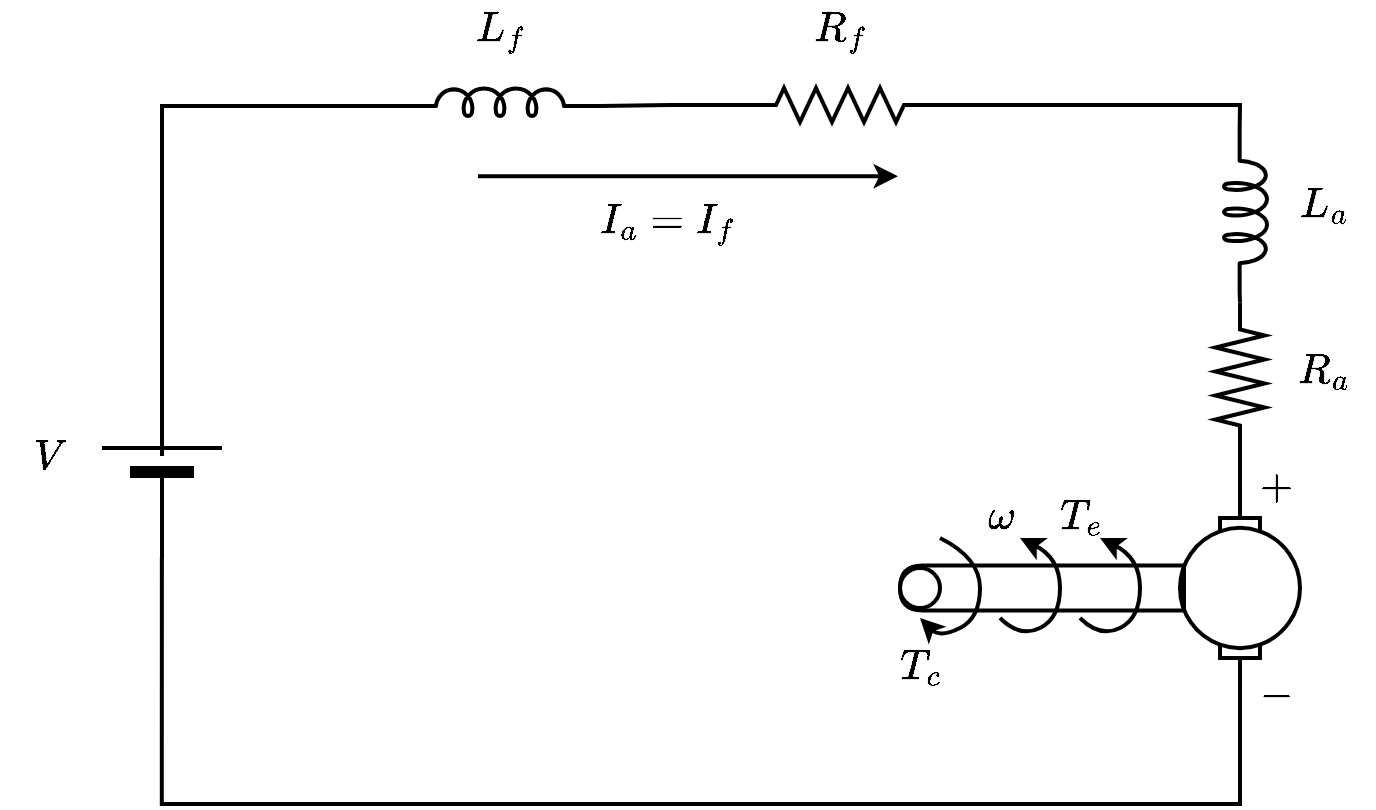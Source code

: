 <mxfile version="21.6.5" type="github">
  <diagram name="Page-1" id="xHoJqprVVUahzgXB5t3A">
    <mxGraphModel dx="1600" dy="1171" grid="1" gridSize="10" guides="1" tooltips="1" connect="1" arrows="1" fold="1" page="1" pageScale="1" pageWidth="413" pageHeight="291" math="1" shadow="0">
      <root>
        <mxCell id="0" />
        <mxCell id="1" parent="0" />
        <mxCell id="6Jah6KSldDa7oSD2TOF_-5" value="" style="shape=delay;whiteSpace=wrap;html=1;rotation=-180;strokeColor=default;fontColor=default;strokeWidth=2;" parent="1" vertex="1">
          <mxGeometry x="726" y="242.75" width="142" height="22.5" as="geometry" />
        </mxCell>
        <mxCell id="MJRBo0qhkyK9fX0G-ZfJ-2" value="" style="pointerEvents=1;verticalLabelPosition=bottom;shadow=0;dashed=0;align=center;html=1;verticalAlign=top;shape=mxgraph.electrical.inductors.inductor_5;strokeColor=default;fontColor=default;strokeWidth=2;" parent="1" vertex="1">
          <mxGeometry x="476" y="4" width="100" height="14" as="geometry" />
        </mxCell>
        <mxCell id="6Jah6KSldDa7oSD2TOF_-38" style="edgeStyle=orthogonalEdgeStyle;rounded=0;orthogonalLoop=1;jettySize=auto;html=1;entryX=1;entryY=0.5;entryDx=0;entryDy=0;entryPerimeter=0;endArrow=none;endFill=0;strokeColor=default;exitX=0.006;exitY=0.499;exitDx=0;exitDy=0;exitPerimeter=0;fontColor=default;strokeWidth=2;" parent="1" source="MJRBo0qhkyK9fX0G-ZfJ-3" target="MJRBo0qhkyK9fX0G-ZfJ-1" edge="1">
          <mxGeometry relative="1" as="geometry">
            <mxPoint x="357" y="248" as="sourcePoint" />
            <mxPoint x="888.5" y="320.5" as="targetPoint" />
            <Array as="points">
              <mxPoint x="357" y="362" />
              <mxPoint x="896" y="362" />
            </Array>
          </mxGeometry>
        </mxCell>
        <mxCell id="6NW6Cq5ivYkny11vjO7k-6" style="edgeStyle=orthogonalEdgeStyle;rounded=0;orthogonalLoop=1;jettySize=auto;html=1;entryX=0;entryY=0.645;entryDx=0;entryDy=0;entryPerimeter=0;strokeWidth=2;endArrow=none;endFill=0;" edge="1" parent="1" target="MJRBo0qhkyK9fX0G-ZfJ-2">
          <mxGeometry relative="1" as="geometry">
            <mxPoint x="357" y="188.0" as="sourcePoint" />
            <Array as="points">
              <mxPoint x="357" y="13" />
            </Array>
          </mxGeometry>
        </mxCell>
        <mxCell id="MJRBo0qhkyK9fX0G-ZfJ-3" value="" style="verticalLabelPosition=bottom;shadow=0;dashed=0;align=center;fillColor=strokeColor;html=1;verticalAlign=top;strokeWidth=2;shape=mxgraph.electrical.miscellaneous.monocell_battery;rotation=-90;strokeColor=default;fontColor=default;" parent="1" vertex="1">
          <mxGeometry x="307" y="159" width="100" height="60" as="geometry" />
        </mxCell>
        <UserObject label="&lt;font style=&quot;font-size: 18px;&quot;&gt;\(I_{a} = I_{f}&lt;br&gt;\)&lt;/font&gt;" placeholders="1" name="Variable" id="MJRBo0qhkyK9fX0G-ZfJ-20">
          <mxCell style="text;html=1;strokeColor=none;fillColor=none;align=center;verticalAlign=middle;whiteSpace=wrap;overflow=hidden;fontColor=default;strokeWidth=2;" parent="1" vertex="1">
            <mxGeometry x="519.75" y="56.2" width="180" height="30" as="geometry" />
          </mxCell>
        </UserObject>
        <UserObject label="&lt;font style=&quot;font-size: 18px;&quot;&gt;\(R_{a}\)&lt;/font&gt;" placeholders="1" name="Variable" id="MJRBo0qhkyK9fX0G-ZfJ-21">
          <mxCell style="text;html=1;strokeColor=none;fillColor=none;align=center;verticalAlign=middle;whiteSpace=wrap;overflow=hidden;fontColor=default;strokeWidth=2;" parent="1" vertex="1">
            <mxGeometry x="913" y="131" width="50" height="30" as="geometry" />
          </mxCell>
        </UserObject>
        <UserObject label="&lt;font style=&quot;font-size: 18px;&quot;&gt;\(V\)&lt;/font&gt;" placeholders="1" name="Variable" id="MJRBo0qhkyK9fX0G-ZfJ-22">
          <mxCell style="text;html=1;strokeColor=none;fillColor=none;align=center;verticalAlign=middle;whiteSpace=wrap;overflow=hidden;fontColor=default;strokeWidth=2;" parent="1" vertex="1">
            <mxGeometry x="276" y="174" width="50" height="30" as="geometry" />
          </mxCell>
        </UserObject>
        <UserObject label="&lt;font style=&quot;font-size: 18px;&quot;&gt;\(+\)&lt;/font&gt;" placeholders="1" name="Variable" id="MJRBo0qhkyK9fX0G-ZfJ-23">
          <mxCell style="text;html=1;strokeColor=none;fillColor=none;align=center;verticalAlign=middle;whiteSpace=wrap;overflow=hidden;fontColor=default;strokeWidth=2;" parent="1" vertex="1">
            <mxGeometry x="888.5" y="189" width="50" height="30" as="geometry" />
          </mxCell>
        </UserObject>
        <mxCell id="MJRBo0qhkyK9fX0G-ZfJ-30" style="edgeStyle=orthogonalEdgeStyle;rounded=0;orthogonalLoop=1;jettySize=auto;html=1;fontColor=default;strokeColor=default;strokeWidth=2;" parent="1" edge="1">
          <mxGeometry relative="1" as="geometry">
            <mxPoint x="725" y="48.12" as="targetPoint" />
            <mxPoint x="515" y="48.12" as="sourcePoint" />
            <Array as="points">
              <mxPoint x="675" y="48.12" />
              <mxPoint x="675" y="48.12" />
            </Array>
          </mxGeometry>
        </mxCell>
        <mxCell id="6Jah6KSldDa7oSD2TOF_-21" style="edgeStyle=orthogonalEdgeStyle;rounded=0;orthogonalLoop=1;jettySize=auto;html=1;entryX=1;entryY=0.645;entryDx=0;entryDy=0;entryPerimeter=0;endArrow=none;endFill=0;strokeColor=default;fontColor=default;strokeWidth=2;" parent="1" source="6Jah6KSldDa7oSD2TOF_-1" target="MJRBo0qhkyK9fX0G-ZfJ-2" edge="1">
          <mxGeometry relative="1" as="geometry" />
        </mxCell>
        <mxCell id="6Jah6KSldDa7oSD2TOF_-1" value="" style="pointerEvents=1;verticalLabelPosition=bottom;shadow=0;dashed=0;align=center;html=1;verticalAlign=top;shape=mxgraph.electrical.resistors.resistor_2;strokeColor=default;fontColor=default;strokeWidth=2;" parent="1" vertex="1">
          <mxGeometry x="646" y="4" width="100" height="17" as="geometry" />
        </mxCell>
        <mxCell id="6NW6Cq5ivYkny11vjO7k-8" style="edgeStyle=orthogonalEdgeStyle;rounded=0;orthogonalLoop=1;jettySize=auto;html=1;exitX=1;exitY=0.645;exitDx=0;exitDy=0;exitPerimeter=0;entryX=0;entryY=0.5;entryDx=0;entryDy=0;entryPerimeter=0;endArrow=none;endFill=0;strokeWidth=2;" edge="1" parent="1" source="6Jah6KSldDa7oSD2TOF_-2" target="6Jah6KSldDa7oSD2TOF_-3">
          <mxGeometry relative="1" as="geometry" />
        </mxCell>
        <mxCell id="6NW6Cq5ivYkny11vjO7k-9" style="rounded=0;orthogonalLoop=1;jettySize=auto;html=1;exitX=0;exitY=0.645;exitDx=0;exitDy=0;exitPerimeter=0;entryX=1;entryY=0.5;entryDx=0;entryDy=0;entryPerimeter=0;edgeStyle=elbowEdgeStyle;strokeWidth=2;endArrow=none;endFill=0;" edge="1" parent="1" source="6Jah6KSldDa7oSD2TOF_-2" target="6Jah6KSldDa7oSD2TOF_-1">
          <mxGeometry relative="1" as="geometry">
            <Array as="points">
              <mxPoint x="896" y="30" />
            </Array>
          </mxGeometry>
        </mxCell>
        <mxCell id="6Jah6KSldDa7oSD2TOF_-2" value="" style="pointerEvents=1;verticalLabelPosition=bottom;shadow=0;dashed=0;align=center;html=1;verticalAlign=top;shape=mxgraph.electrical.inductors.inductor_5;strokeColor=default;rotation=90;perimeterSpacing=0;fontColor=default;strokeWidth=2;" parent="1" vertex="1">
          <mxGeometry x="859" y="55" width="80" height="22" as="geometry" />
        </mxCell>
        <mxCell id="6Jah6KSldDa7oSD2TOF_-19" style="edgeStyle=orthogonalEdgeStyle;rounded=0;orthogonalLoop=1;jettySize=auto;html=1;entryX=0;entryY=0.5;entryDx=0;entryDy=0;entryPerimeter=0;endArrow=none;endFill=0;strokeColor=default;fontColor=default;strokeWidth=2;" parent="1" source="6Jah6KSldDa7oSD2TOF_-3" target="MJRBo0qhkyK9fX0G-ZfJ-1" edge="1">
          <mxGeometry relative="1" as="geometry" />
        </mxCell>
        <mxCell id="6Jah6KSldDa7oSD2TOF_-3" value="" style="pointerEvents=1;verticalLabelPosition=bottom;shadow=0;dashed=0;align=center;html=1;verticalAlign=top;shape=mxgraph.electrical.resistors.resistor_2;strokeColor=default;rotation=90;fontColor=default;strokeWidth=2;" parent="1" vertex="1">
          <mxGeometry x="858.5" y="136.5" width="75" height="24.5" as="geometry" />
        </mxCell>
        <mxCell id="MJRBo0qhkyK9fX0G-ZfJ-1" value="" style="shape=mxgraph.electrical.electro-mechanical.motor_2;html=1;shadow=0;dashed=0;align=center;fontSize=30;strokeWidth=2;rotation=90;fillColor=none;strokeColor=default;fillStyle=solid;gradientColor=#b3b3b3;" parent="1" vertex="1">
          <mxGeometry x="846" y="224" width="100" height="60" as="geometry" />
        </mxCell>
        <mxCell id="6Jah6KSldDa7oSD2TOF_-9" value="" style="ellipse;whiteSpace=wrap;html=1;aspect=fixed;strokeColor=default;fillColor=none;gradientColor=#b3b3b3;strokeWidth=2;" parent="1" vertex="1">
          <mxGeometry x="726" y="244" width="20" height="20" as="geometry" />
        </mxCell>
        <mxCell id="6Jah6KSldDa7oSD2TOF_-10" value="" style="curved=1;endArrow=none;html=1;rounded=0;startArrow=classic;startFill=1;endFill=0;strokeColor=default;fontColor=default;strokeWidth=2;" parent="1" edge="1">
          <mxGeometry width="50" height="50" relative="1" as="geometry">
            <mxPoint x="736" y="269" as="sourcePoint" />
            <mxPoint x="746" y="229" as="targetPoint" />
            <Array as="points">
              <mxPoint x="746" y="279" />
              <mxPoint x="766" y="269" />
              <mxPoint x="766" y="239" />
            </Array>
          </mxGeometry>
        </mxCell>
        <mxCell id="6Jah6KSldDa7oSD2TOF_-14" value="" style="curved=1;endArrow=classic;html=1;rounded=0;strokeColor=default;fontColor=default;strokeWidth=2;" parent="1" edge="1">
          <mxGeometry width="50" height="50" relative="1" as="geometry">
            <mxPoint x="776" y="269" as="sourcePoint" />
            <mxPoint x="786" y="229" as="targetPoint" />
            <Array as="points">
              <mxPoint x="786" y="279" />
              <mxPoint x="806" y="269" />
              <mxPoint x="806" y="239" />
            </Array>
          </mxGeometry>
        </mxCell>
        <mxCell id="6Jah6KSldDa7oSD2TOF_-15" value="" style="curved=1;endArrow=classic;html=1;rounded=0;strokeColor=default;fontColor=default;strokeWidth=2;" parent="1" edge="1">
          <mxGeometry width="50" height="50" relative="1" as="geometry">
            <mxPoint x="816" y="269" as="sourcePoint" />
            <mxPoint x="826" y="229" as="targetPoint" />
            <Array as="points">
              <mxPoint x="826" y="279" />
              <mxPoint x="846" y="269" />
              <mxPoint x="846" y="239" />
            </Array>
          </mxGeometry>
        </mxCell>
        <UserObject label="&lt;font style=&quot;font-size: 18px;&quot;&gt;\(-\)&lt;/font&gt;" placeholders="1" name="Variable" id="6Jah6KSldDa7oSD2TOF_-24">
          <mxCell style="text;html=1;strokeColor=none;fillColor=none;align=center;verticalAlign=middle;whiteSpace=wrap;overflow=hidden;fontColor=default;strokeWidth=2;" parent="1" vertex="1">
            <mxGeometry x="888.5" y="293" width="50" height="30" as="geometry" />
          </mxCell>
        </UserObject>
        <UserObject label="&lt;font style=&quot;font-size: 18px;&quot;&gt;\(L_{a}\)&lt;/font&gt;" placeholders="1" name="Variable" id="6Jah6KSldDa7oSD2TOF_-29">
          <mxCell style="text;html=1;strokeColor=none;fillColor=none;align=center;verticalAlign=middle;whiteSpace=wrap;overflow=hidden;fontColor=default;strokeWidth=2;" parent="1" vertex="1">
            <mxGeometry x="913" y="48.08" width="50" height="30" as="geometry" />
          </mxCell>
        </UserObject>
        <UserObject label="&lt;font style=&quot;font-size: 18px;&quot;&gt;\(L_{f}\)&lt;/font&gt;" placeholders="1" name="Variable" id="6Jah6KSldDa7oSD2TOF_-30">
          <mxCell style="text;html=1;strokeColor=none;fillColor=none;align=center;verticalAlign=middle;whiteSpace=wrap;overflow=hidden;fontColor=default;strokeWidth=2;" parent="1" vertex="1">
            <mxGeometry x="501" y="-40" width="50" height="30" as="geometry" />
          </mxCell>
        </UserObject>
        <UserObject label="&lt;font style=&quot;font-size: 18px;&quot;&gt;\(R_{f}\)&lt;/font&gt;" placeholders="1" name="Variable" id="6Jah6KSldDa7oSD2TOF_-31">
          <mxCell style="text;html=1;strokeColor=none;fillColor=none;align=center;verticalAlign=middle;whiteSpace=wrap;overflow=hidden;fontColor=default;strokeWidth=2;" parent="1" vertex="1">
            <mxGeometry x="670.5" y="-40" width="50" height="30" as="geometry" />
          </mxCell>
        </UserObject>
        <UserObject label="&lt;font style=&quot;font-size: 18px;&quot;&gt;\(T_c\)&lt;/font&gt;" placeholders="1" name="Variable" id="6Jah6KSldDa7oSD2TOF_-32">
          <mxCell style="text;html=1;strokeColor=none;fillColor=none;align=center;verticalAlign=middle;whiteSpace=wrap;overflow=hidden;fontColor=default;strokeWidth=2;" parent="1" vertex="1">
            <mxGeometry x="685.75" y="279" width="100.5" height="30" as="geometry" />
          </mxCell>
        </UserObject>
        <UserObject label="&lt;font style=&quot;font-size: 18px;&quot;&gt;\(\omega\)&lt;/font&gt;" placeholders="1" name="Variable" id="6Jah6KSldDa7oSD2TOF_-33">
          <mxCell style="text;html=1;strokeColor=none;fillColor=none;align=center;verticalAlign=middle;whiteSpace=wrap;overflow=hidden;fontColor=default;strokeWidth=2;" parent="1" vertex="1">
            <mxGeometry x="726" y="204" width="100.5" height="30" as="geometry" />
          </mxCell>
        </UserObject>
        <UserObject label="&lt;font style=&quot;font-size: 18px;&quot;&gt;\(T_e\)&lt;/font&gt;" placeholders="1" name="Variable" id="6Jah6KSldDa7oSD2TOF_-34">
          <mxCell style="text;html=1;strokeColor=none;fillColor=none;align=center;verticalAlign=middle;whiteSpace=wrap;overflow=hidden;fontColor=default;strokeWidth=2;" parent="1" vertex="1">
            <mxGeometry x="766" y="204" width="100.5" height="30" as="geometry" />
          </mxCell>
        </UserObject>
      </root>
    </mxGraphModel>
  </diagram>
</mxfile>
